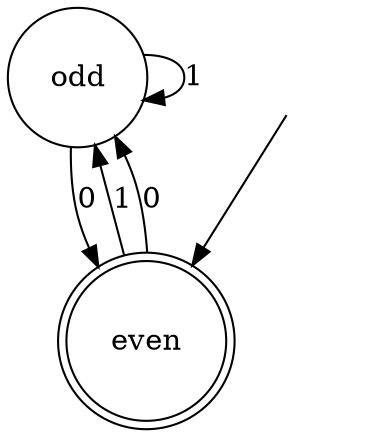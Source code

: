 digraph Automaton {

odd [shape = circle, label=<<TABLE BORDER="0" CELLBORDER="0" CELLSPACING="0"><TR><TD>odd</TD></TR></TABLE>>];

even [shape = doublecircle, label=<<TABLE BORDER="0" CELLBORDER="0" CELLSPACING="0"><TR><TD>even</TD></TR></TABLE>>];

_nil [style = invis, label=<<TABLE BORDER="0" CELLBORDER="" CELLSPACING="0"><TR><TD>_nil</TD></TR></TABLE>>];

odd->odd [label="1"];

_nil -> even [];

even->odd [label="1"];

even->odd [label="0"];

odd->even [label="0"];

}
